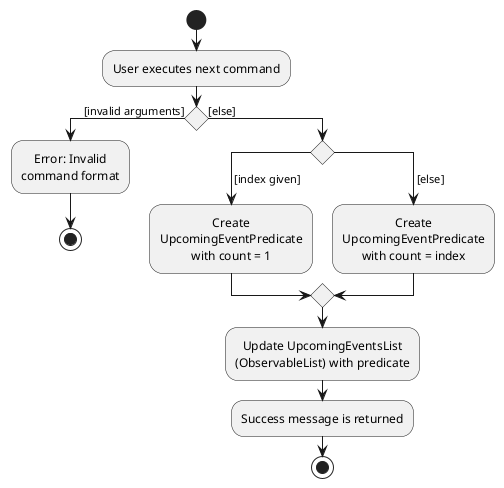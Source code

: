 @startuml
skinparam defaultTextAlignment center
start
:User executes next command;

'Since the beta syntax does not support placing the condition outside the
'diamond we place it as the true branch instead.

if () then ([invalid arguments])
    :Error: Invalid
    command format;
stop
else ([else])
switch ()
case ( [index given])
    :Create
    UpcomingEventPredicate
    with count = 1;
case ( [else])
    :Create
    UpcomingEventPredicate
    with count = index;
endswitch
:Update UpcomingEventsList
(ObservableList) with predicate;
:Success message is returned;
stop
@enduml
